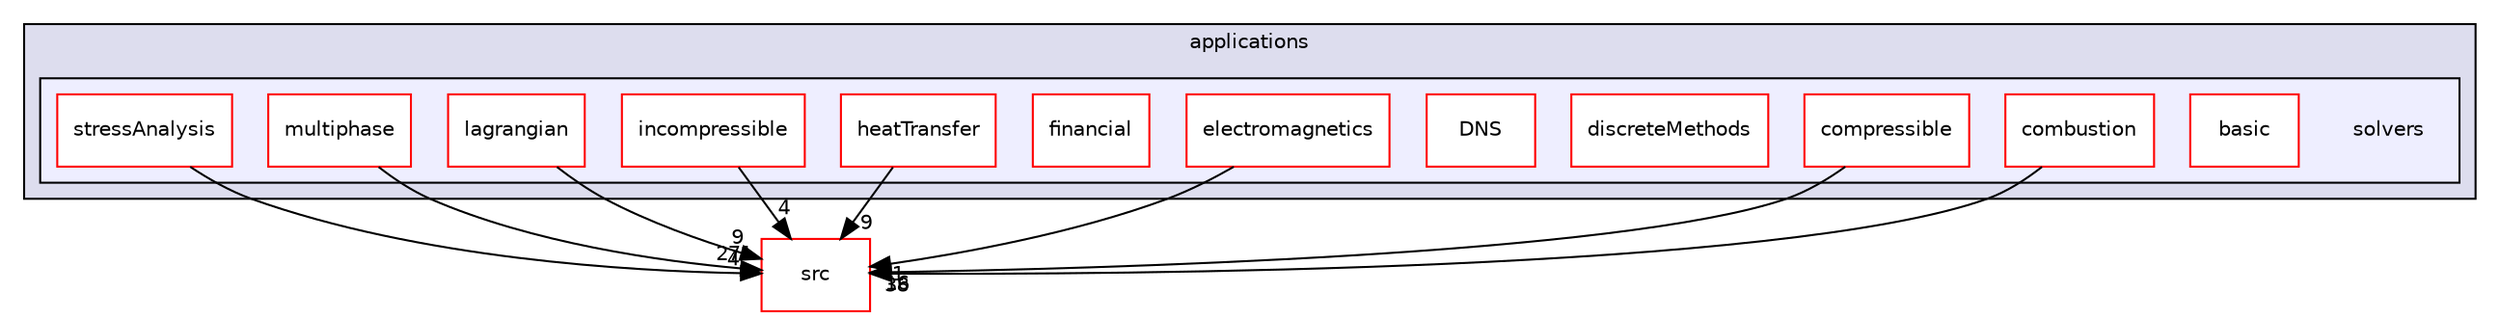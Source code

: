digraph "applications/solvers" {
  bgcolor=transparent;
  compound=true
  node [ fontsize="10", fontname="Helvetica"];
  edge [ labelfontsize="10", labelfontname="Helvetica"];
  subgraph clusterdir_a6e4fee11f07c3b70486e88fe92cbbdc {
    graph [ bgcolor="#ddddee", pencolor="black", label="applications" fontname="Helvetica", fontsize="10", URL="dir_a6e4fee11f07c3b70486e88fe92cbbdc.html"]
  subgraph clusterdir_fdd174abb8ada244b49e98779c87ac3c {
    graph [ bgcolor="#eeeeff", pencolor="black", label="" URL="dir_fdd174abb8ada244b49e98779c87ac3c.html"];
    dir_fdd174abb8ada244b49e98779c87ac3c [shape=plaintext label="solvers"];
    dir_c1a1d77e2de9f0a909b0abf393e236fa [shape=box label="basic" color="red" fillcolor="white" style="filled" URL="dir_c1a1d77e2de9f0a909b0abf393e236fa.html"];
    dir_88c1d5d59a4178ad3afaab9cf233cb5e [shape=box label="combustion" color="red" fillcolor="white" style="filled" URL="dir_88c1d5d59a4178ad3afaab9cf233cb5e.html"];
    dir_ec6fbd2e4e71296a5c4843bd2aa1db19 [shape=box label="compressible" color="red" fillcolor="white" style="filled" URL="dir_ec6fbd2e4e71296a5c4843bd2aa1db19.html"];
    dir_8a605ff3c0e2dfbb6b998066c93429d7 [shape=box label="discreteMethods" color="red" fillcolor="white" style="filled" URL="dir_8a605ff3c0e2dfbb6b998066c93429d7.html"];
    dir_cd92214bc98a4694331953f5bfc53511 [shape=box label="DNS" color="red" fillcolor="white" style="filled" URL="dir_cd92214bc98a4694331953f5bfc53511.html"];
    dir_6925107ea68bc879ce25441c80612b3f [shape=box label="electromagnetics" color="red" fillcolor="white" style="filled" URL="dir_6925107ea68bc879ce25441c80612b3f.html"];
    dir_0f15bfe3247741cfcc815fabfe093dba [shape=box label="financial" color="red" fillcolor="white" style="filled" URL="dir_0f15bfe3247741cfcc815fabfe093dba.html"];
    dir_faee72e18493b47f6f5cdf576f4c62ea [shape=box label="heatTransfer" color="red" fillcolor="white" style="filled" URL="dir_faee72e18493b47f6f5cdf576f4c62ea.html"];
    dir_2a80a7eee79ab677323c49fed47bf4a4 [shape=box label="incompressible" color="red" fillcolor="white" style="filled" URL="dir_2a80a7eee79ab677323c49fed47bf4a4.html"];
    dir_9e1aaabb0e6f6026c8abb09c4d63ec18 [shape=box label="lagrangian" color="red" fillcolor="white" style="filled" URL="dir_9e1aaabb0e6f6026c8abb09c4d63ec18.html"];
    dir_d62a5a20700de1cb9696e405d497a576 [shape=box label="multiphase" color="red" fillcolor="white" style="filled" URL="dir_d62a5a20700de1cb9696e405d497a576.html"];
    dir_c2f3eabbeeedbb03170a2b89f2b5145e [shape=box label="stressAnalysis" color="red" fillcolor="white" style="filled" URL="dir_c2f3eabbeeedbb03170a2b89f2b5145e.html"];
  }
  }
  dir_68267d1309a1af8e8297ef4c3efbcdba [shape=box label="src" color="red" URL="dir_68267d1309a1af8e8297ef4c3efbcdba.html"];
  dir_d62a5a20700de1cb9696e405d497a576->dir_68267d1309a1af8e8297ef4c3efbcdba [headlabel="271", labeldistance=1.5 headhref="dir_000004_000722.html"];
  dir_2a80a7eee79ab677323c49fed47bf4a4->dir_68267d1309a1af8e8297ef4c3efbcdba [headlabel="4", labeldistance=1.5 headhref="dir_000012_000722.html"];
  dir_88c1d5d59a4178ad3afaab9cf233cb5e->dir_68267d1309a1af8e8297ef4c3efbcdba [headlabel="38", labeldistance=1.5 headhref="dir_000007_000722.html"];
  dir_c2f3eabbeeedbb03170a2b89f2b5145e->dir_68267d1309a1af8e8297ef4c3efbcdba [headlabel="4", labeldistance=1.5 headhref="dir_000441_000722.html"];
  dir_9e1aaabb0e6f6026c8abb09c4d63ec18->dir_68267d1309a1af8e8297ef4c3efbcdba [headlabel="9", labeldistance=1.5 headhref="dir_000047_000722.html"];
  dir_ec6fbd2e4e71296a5c4843bd2aa1db19->dir_68267d1309a1af8e8297ef4c3efbcdba [headlabel="16", labeldistance=1.5 headhref="dir_000009_000722.html"];
  dir_faee72e18493b47f6f5cdf576f4c62ea->dir_68267d1309a1af8e8297ef4c3efbcdba [headlabel="9", labeldistance=1.5 headhref="dir_000033_000722.html"];
  dir_6925107ea68bc879ce25441c80612b3f->dir_68267d1309a1af8e8297ef4c3efbcdba [headlabel="1", labeldistance=1.5 headhref="dir_000119_000722.html"];
}
